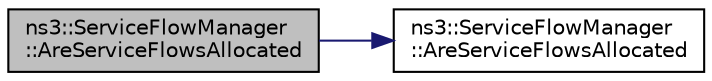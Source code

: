 digraph "ns3::ServiceFlowManager::AreServiceFlowsAllocated"
{
  edge [fontname="Helvetica",fontsize="10",labelfontname="Helvetica",labelfontsize="10"];
  node [fontname="Helvetica",fontsize="10",shape=record];
  rankdir="LR";
  Node1 [label="ns3::ServiceFlowManager\l::AreServiceFlowsAllocated",height=0.2,width=0.4,color="black", fillcolor="grey75", style="filled", fontcolor="black"];
  Node1 -> Node2 [color="midnightblue",fontsize="10",style="solid"];
  Node2 [label="ns3::ServiceFlowManager\l::AreServiceFlowsAllocated",height=0.2,width=0.4,color="black", fillcolor="white", style="filled",URL="$df/d56/classns3_1_1ServiceFlowManager.html#a9338182ed1860eb7e07ea49d79c4414a"];
}
